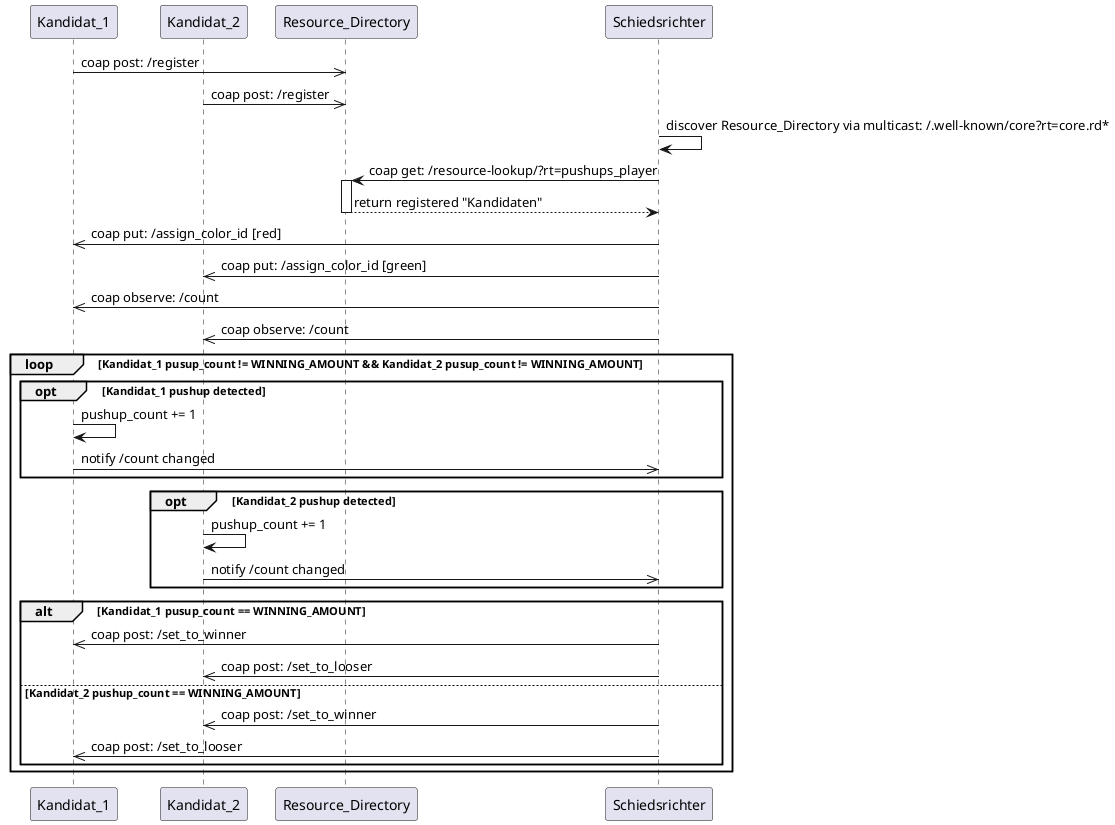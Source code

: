 @startuml Kommunikation
participant Kandidat_1
participant Kandidat_2
participant Resource_Directory
participant Schiedsrichter

Kandidat_1 ->> Resource_Directory: coap post: /register
Kandidat_2 ->> Resource_Directory: coap post: /register
Schiedsrichter -> Schiedsrichter: discover Resource_Directory via multicast: /.well-known/core?rt=core.rd*
Schiedsrichter -> Resource_Directory: coap get: /resource-lookup/?rt=pushups_player
activate Resource_Directory
Resource_Directory --> Schiedsrichter: return registered "Kandidaten"
deactivate Resource_Directory
Schiedsrichter ->> Kandidat_1: coap put: /assign_color_id [red]
Schiedsrichter ->> Kandidat_2: coap put: /assign_color_id [green]
Schiedsrichter ->> Kandidat_1: coap observe: /count
Schiedsrichter ->> Kandidat_2: coap observe: /count
loop Kandidat_1 pusup_count != WINNING_AMOUNT && Kandidat_2 pusup_count != WINNING_AMOUNT
    opt Kandidat_1 pushup detected
        Kandidat_1 -> Kandidat_1: pushup_count += 1
        Kandidat_1 ->> Schiedsrichter: notify /count changed
    end
    opt Kandidat_2 pushup detected
        Kandidat_2 -> Kandidat_2: pushup_count += 1
        Kandidat_2 ->> Schiedsrichter: notify /count changed
    end
    alt Kandidat_1 pusup_count == WINNING_AMOUNT
        Schiedsrichter ->> Kandidat_1: coap post: /set_to_winner
        Schiedsrichter ->> Kandidat_2: coap post: /set_to_looser
    else Kandidat_2 pushup_count == WINNING_AMOUNT
        Schiedsrichter ->> Kandidat_2: coap post: /set_to_winner
        Schiedsrichter ->> Kandidat_1: coap post: /set_to_looser
    end
end
@enduml

